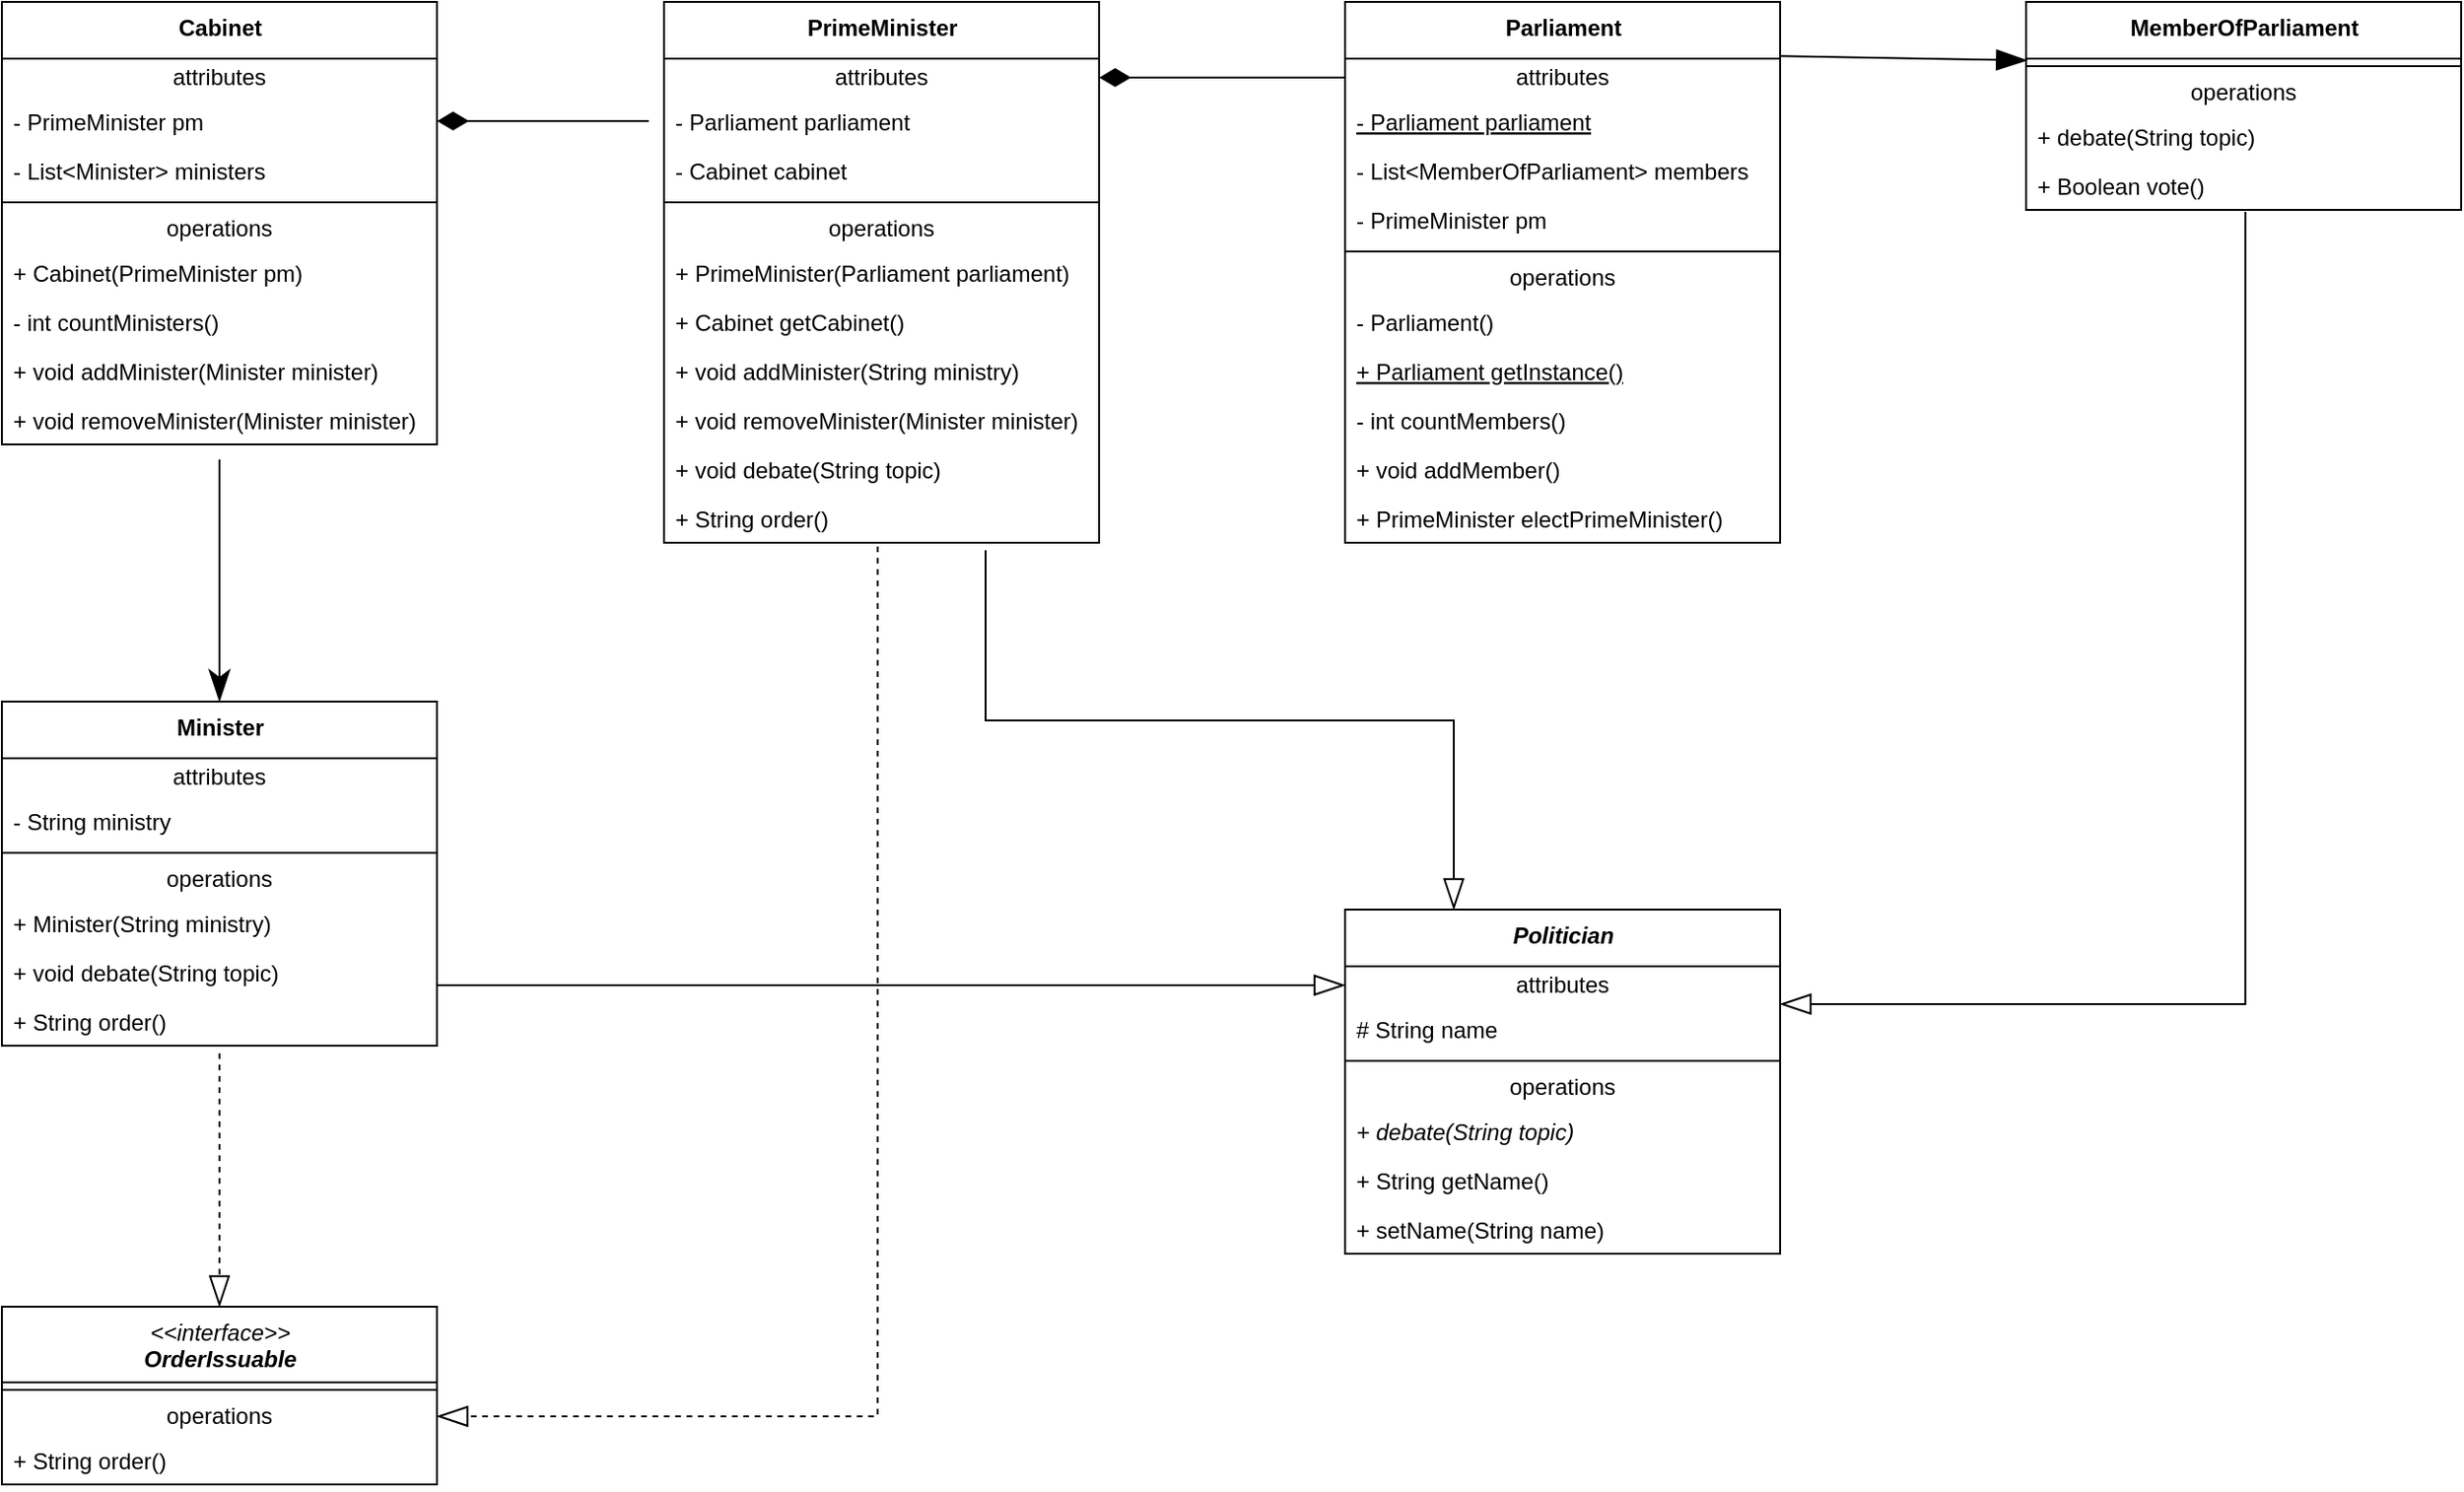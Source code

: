 <mxfile version="15.3.4" type="github">
  <diagram id="XB-mi1GEKBplv05J3zdM" name="Page-1">
    <mxGraphModel dx="2370" dy="1228" grid="1" gridSize="10" guides="1" tooltips="1" connect="1" arrows="1" fold="1" page="1" pageScale="1" pageWidth="827" pageHeight="1169" math="0" shadow="0">
      <root>
        <mxCell id="0" />
        <mxCell id="1" parent="0" />
        <mxCell id="0kBGbk5Xb9qTgGjTWIXj-183" style="edgeStyle=orthogonalEdgeStyle;rounded=0;orthogonalLoop=1;jettySize=auto;html=1;entryX=0.5;entryY=0;entryDx=0;entryDy=0;endArrow=classicThin;endFill=1;startSize=14;endSize=14;sourcePerimeterSpacing=8;targetPerimeterSpacing=8;" edge="1" parent="1" source="0kBGbk5Xb9qTgGjTWIXj-184" target="0kBGbk5Xb9qTgGjTWIXj-222">
          <mxGeometry relative="1" as="geometry" />
        </mxCell>
        <mxCell id="0kBGbk5Xb9qTgGjTWIXj-184" value="&lt;b&gt;Cabinet&lt;/b&gt;" style="swimlane;fontStyle=0;align=center;verticalAlign=top;childLayout=stackLayout;horizontal=1;startSize=30;horizontalStack=0;resizeParent=1;resizeParentMax=0;resizeLast=0;collapsible=0;marginBottom=0;html=1;" vertex="1" parent="1">
          <mxGeometry x="190" y="210" width="230" height="234" as="geometry" />
        </mxCell>
        <mxCell id="0kBGbk5Xb9qTgGjTWIXj-185" value="attributes" style="text;html=1;strokeColor=none;fillColor=none;align=center;verticalAlign=middle;spacingLeft=4;spacingRight=4;overflow=hidden;rotatable=0;points=[[0,0.5],[1,0.5]];portConstraint=eastwest;" vertex="1" parent="0kBGbk5Xb9qTgGjTWIXj-184">
          <mxGeometry y="30" width="230" height="20" as="geometry" />
        </mxCell>
        <mxCell id="0kBGbk5Xb9qTgGjTWIXj-186" value="- PrimeMinister pm" style="text;strokeColor=none;fillColor=none;align=left;verticalAlign=top;spacingLeft=4;spacingRight=4;overflow=hidden;rotatable=0;points=[[0,0.5],[1,0.5]];portConstraint=eastwest;" vertex="1" parent="0kBGbk5Xb9qTgGjTWIXj-184">
          <mxGeometry y="50" width="230" height="26" as="geometry" />
        </mxCell>
        <mxCell id="0kBGbk5Xb9qTgGjTWIXj-187" value="- List&lt;Minister&gt; ministers" style="text;strokeColor=none;fillColor=none;align=left;verticalAlign=top;spacingLeft=4;spacingRight=4;overflow=hidden;rotatable=0;points=[[0,0.5],[1,0.5]];portConstraint=eastwest;" vertex="1" parent="0kBGbk5Xb9qTgGjTWIXj-184">
          <mxGeometry y="76" width="230" height="26" as="geometry" />
        </mxCell>
        <mxCell id="0kBGbk5Xb9qTgGjTWIXj-188" value="" style="line;strokeWidth=1;fillColor=none;align=left;verticalAlign=middle;spacingTop=-1;spacingLeft=3;spacingRight=3;rotatable=0;labelPosition=right;points=[];portConstraint=eastwest;" vertex="1" parent="0kBGbk5Xb9qTgGjTWIXj-184">
          <mxGeometry y="102" width="230" height="8" as="geometry" />
        </mxCell>
        <mxCell id="0kBGbk5Xb9qTgGjTWIXj-189" value="operations" style="text;html=1;strokeColor=none;fillColor=none;align=center;verticalAlign=middle;spacingLeft=4;spacingRight=4;overflow=hidden;rotatable=0;points=[[0,0.5],[1,0.5]];portConstraint=eastwest;" vertex="1" parent="0kBGbk5Xb9qTgGjTWIXj-184">
          <mxGeometry y="110" width="230" height="20" as="geometry" />
        </mxCell>
        <mxCell id="0kBGbk5Xb9qTgGjTWIXj-190" value="+ Cabinet(PrimeMinister pm)" style="text;strokeColor=none;fillColor=none;align=left;verticalAlign=top;spacingLeft=4;spacingRight=4;overflow=hidden;rotatable=0;points=[[0,0.5],[1,0.5]];portConstraint=eastwest;" vertex="1" parent="0kBGbk5Xb9qTgGjTWIXj-184">
          <mxGeometry y="130" width="230" height="26" as="geometry" />
        </mxCell>
        <mxCell id="0kBGbk5Xb9qTgGjTWIXj-191" value="- int countMinisters()" style="text;strokeColor=none;fillColor=none;align=left;verticalAlign=top;spacingLeft=4;spacingRight=4;overflow=hidden;rotatable=0;points=[[0,0.5],[1,0.5]];portConstraint=eastwest;" vertex="1" parent="0kBGbk5Xb9qTgGjTWIXj-184">
          <mxGeometry y="156" width="230" height="26" as="geometry" />
        </mxCell>
        <mxCell id="0kBGbk5Xb9qTgGjTWIXj-192" value="+ void addMinister(Minister minister)" style="text;strokeColor=none;fillColor=none;align=left;verticalAlign=top;spacingLeft=4;spacingRight=4;overflow=hidden;rotatable=0;points=[[0,0.5],[1,0.5]];portConstraint=eastwest;" vertex="1" parent="0kBGbk5Xb9qTgGjTWIXj-184">
          <mxGeometry y="182" width="230" height="26" as="geometry" />
        </mxCell>
        <mxCell id="0kBGbk5Xb9qTgGjTWIXj-193" value="+ void removeMinister(Minister minister)" style="text;strokeColor=none;fillColor=none;align=left;verticalAlign=top;spacingLeft=4;spacingRight=4;overflow=hidden;rotatable=0;points=[[0,0.5],[1,0.5]];portConstraint=eastwest;" vertex="1" parent="0kBGbk5Xb9qTgGjTWIXj-184">
          <mxGeometry y="208" width="230" height="26" as="geometry" />
        </mxCell>
        <mxCell id="0kBGbk5Xb9qTgGjTWIXj-194" style="edgeStyle=orthogonalEdgeStyle;rounded=0;orthogonalLoop=1;jettySize=auto;html=1;exitX=0.491;exitY=1.077;exitDx=0;exitDy=0;entryX=1;entryY=0.5;entryDx=0;entryDy=0;endArrow=blockThin;startSize=14;endSize=14;sourcePerimeterSpacing=8;targetPerimeterSpacing=8;exitPerimeter=0;dashed=1;endFill=0;" edge="1" parent="1" source="0kBGbk5Xb9qTgGjTWIXj-206" target="0kBGbk5Xb9qTgGjTWIXj-246">
          <mxGeometry relative="1" as="geometry">
            <Array as="points">
              <mxPoint x="653" y="958" />
            </Array>
          </mxGeometry>
        </mxCell>
        <mxCell id="0kBGbk5Xb9qTgGjTWIXj-195" value="&lt;b&gt;PrimeMinister&lt;/b&gt;" style="swimlane;fontStyle=0;align=center;verticalAlign=top;childLayout=stackLayout;horizontal=1;startSize=30;horizontalStack=0;resizeParent=1;resizeParentMax=0;resizeLast=0;collapsible=0;marginBottom=0;html=1;" vertex="1" parent="1">
          <mxGeometry x="540" y="210" width="230" height="286" as="geometry" />
        </mxCell>
        <mxCell id="0kBGbk5Xb9qTgGjTWIXj-196" value="attributes" style="text;html=1;strokeColor=none;fillColor=none;align=center;verticalAlign=middle;spacingLeft=4;spacingRight=4;overflow=hidden;rotatable=0;points=[[0,0.5],[1,0.5]];portConstraint=eastwest;" vertex="1" parent="0kBGbk5Xb9qTgGjTWIXj-195">
          <mxGeometry y="30" width="230" height="20" as="geometry" />
        </mxCell>
        <mxCell id="0kBGbk5Xb9qTgGjTWIXj-197" value="- Parliament parliament" style="text;strokeColor=none;fillColor=none;align=left;verticalAlign=top;spacingLeft=4;spacingRight=4;overflow=hidden;rotatable=0;points=[[0,0.5],[1,0.5]];portConstraint=eastwest;" vertex="1" parent="0kBGbk5Xb9qTgGjTWIXj-195">
          <mxGeometry y="50" width="230" height="26" as="geometry" />
        </mxCell>
        <mxCell id="0kBGbk5Xb9qTgGjTWIXj-198" value="- Cabinet cabinet" style="text;strokeColor=none;fillColor=none;align=left;verticalAlign=top;spacingLeft=4;spacingRight=4;overflow=hidden;rotatable=0;points=[[0,0.5],[1,0.5]];portConstraint=eastwest;" vertex="1" parent="0kBGbk5Xb9qTgGjTWIXj-195">
          <mxGeometry y="76" width="230" height="26" as="geometry" />
        </mxCell>
        <mxCell id="0kBGbk5Xb9qTgGjTWIXj-199" value="" style="line;strokeWidth=1;fillColor=none;align=left;verticalAlign=middle;spacingTop=-1;spacingLeft=3;spacingRight=3;rotatable=0;labelPosition=right;points=[];portConstraint=eastwest;" vertex="1" parent="0kBGbk5Xb9qTgGjTWIXj-195">
          <mxGeometry y="102" width="230" height="8" as="geometry" />
        </mxCell>
        <mxCell id="0kBGbk5Xb9qTgGjTWIXj-200" value="operations" style="text;html=1;strokeColor=none;fillColor=none;align=center;verticalAlign=middle;spacingLeft=4;spacingRight=4;overflow=hidden;rotatable=0;points=[[0,0.5],[1,0.5]];portConstraint=eastwest;" vertex="1" parent="0kBGbk5Xb9qTgGjTWIXj-195">
          <mxGeometry y="110" width="230" height="20" as="geometry" />
        </mxCell>
        <mxCell id="0kBGbk5Xb9qTgGjTWIXj-201" value="+ PrimeMinister(Parliament parliament)" style="text;strokeColor=none;fillColor=none;align=left;verticalAlign=top;spacingLeft=4;spacingRight=4;overflow=hidden;rotatable=0;points=[[0,0.5],[1,0.5]];portConstraint=eastwest;" vertex="1" parent="0kBGbk5Xb9qTgGjTWIXj-195">
          <mxGeometry y="130" width="230" height="26" as="geometry" />
        </mxCell>
        <mxCell id="0kBGbk5Xb9qTgGjTWIXj-202" value="+ Cabinet getCabinet() " style="text;strokeColor=none;fillColor=none;align=left;verticalAlign=top;spacingLeft=4;spacingRight=4;overflow=hidden;rotatable=0;points=[[0,0.5],[1,0.5]];portConstraint=eastwest;" vertex="1" parent="0kBGbk5Xb9qTgGjTWIXj-195">
          <mxGeometry y="156" width="230" height="26" as="geometry" />
        </mxCell>
        <mxCell id="0kBGbk5Xb9qTgGjTWIXj-203" value="+ void addMinister(String ministry)" style="text;strokeColor=none;fillColor=none;align=left;verticalAlign=top;spacingLeft=4;spacingRight=4;overflow=hidden;rotatable=0;points=[[0,0.5],[1,0.5]];portConstraint=eastwest;" vertex="1" parent="0kBGbk5Xb9qTgGjTWIXj-195">
          <mxGeometry y="182" width="230" height="26" as="geometry" />
        </mxCell>
        <mxCell id="0kBGbk5Xb9qTgGjTWIXj-204" value="+ void removeMinister(Minister minister)" style="text;strokeColor=none;fillColor=none;align=left;verticalAlign=top;spacingLeft=4;spacingRight=4;overflow=hidden;rotatable=0;points=[[0,0.5],[1,0.5]];portConstraint=eastwest;" vertex="1" parent="0kBGbk5Xb9qTgGjTWIXj-195">
          <mxGeometry y="208" width="230" height="26" as="geometry" />
        </mxCell>
        <mxCell id="0kBGbk5Xb9qTgGjTWIXj-205" value="+ void debate(String topic)" style="text;strokeColor=none;fillColor=none;align=left;verticalAlign=top;spacingLeft=4;spacingRight=4;overflow=hidden;rotatable=0;points=[[0,0.5],[1,0.5]];portConstraint=eastwest;" vertex="1" parent="0kBGbk5Xb9qTgGjTWIXj-195">
          <mxGeometry y="234" width="230" height="26" as="geometry" />
        </mxCell>
        <mxCell id="0kBGbk5Xb9qTgGjTWIXj-206" value="+ String order()" style="text;strokeColor=none;fillColor=none;align=left;verticalAlign=top;spacingLeft=4;spacingRight=4;overflow=hidden;rotatable=0;points=[[0,0.5],[1,0.5]];portConstraint=eastwest;" vertex="1" parent="0kBGbk5Xb9qTgGjTWIXj-195">
          <mxGeometry y="260" width="230" height="26" as="geometry" />
        </mxCell>
        <mxCell id="0kBGbk5Xb9qTgGjTWIXj-207" style="edgeStyle=none;rounded=0;orthogonalLoop=1;jettySize=auto;html=1;exitX=0.996;exitY=-0.071;exitDx=0;exitDy=0;entryX=0.003;entryY=0.118;entryDx=0;entryDy=0;endArrow=blockThin;endFill=1;startSize=14;endSize=14;sourcePerimeterSpacing=8;targetPerimeterSpacing=8;entryPerimeter=0;exitPerimeter=0;startArrow=none;startFill=0;" edge="1" parent="1" source="0kBGbk5Xb9qTgGjTWIXj-209" target="0kBGbk5Xb9qTgGjTWIXj-232">
          <mxGeometry relative="1" as="geometry" />
        </mxCell>
        <mxCell id="0kBGbk5Xb9qTgGjTWIXj-208" value="&lt;b&gt;Parliament&lt;/b&gt;" style="swimlane;fontStyle=0;align=center;verticalAlign=top;childLayout=stackLayout;horizontal=1;startSize=30;horizontalStack=0;resizeParent=1;resizeParentMax=0;resizeLast=0;collapsible=0;marginBottom=0;html=1;" vertex="1" parent="1">
          <mxGeometry x="900" y="210" width="230" height="286" as="geometry" />
        </mxCell>
        <mxCell id="0kBGbk5Xb9qTgGjTWIXj-209" value="attributes" style="text;html=1;strokeColor=none;fillColor=none;align=center;verticalAlign=middle;spacingLeft=4;spacingRight=4;overflow=hidden;rotatable=0;points=[[0,0.5],[1,0.5]];portConstraint=eastwest;" vertex="1" parent="0kBGbk5Xb9qTgGjTWIXj-208">
          <mxGeometry y="30" width="230" height="20" as="geometry" />
        </mxCell>
        <mxCell id="0kBGbk5Xb9qTgGjTWIXj-210" value="- Parliament parliament" style="text;strokeColor=none;fillColor=none;align=left;verticalAlign=top;spacingLeft=4;spacingRight=4;overflow=hidden;rotatable=0;points=[[0,0.5],[1,0.5]];portConstraint=eastwest;fontStyle=4" vertex="1" parent="0kBGbk5Xb9qTgGjTWIXj-208">
          <mxGeometry y="50" width="230" height="26" as="geometry" />
        </mxCell>
        <mxCell id="0kBGbk5Xb9qTgGjTWIXj-211" value="- List&lt;MemberOfParliament&gt; members" style="text;strokeColor=none;fillColor=none;align=left;verticalAlign=top;spacingLeft=4;spacingRight=4;overflow=hidden;rotatable=0;points=[[0,0.5],[1,0.5]];portConstraint=eastwest;" vertex="1" parent="0kBGbk5Xb9qTgGjTWIXj-208">
          <mxGeometry y="76" width="230" height="26" as="geometry" />
        </mxCell>
        <mxCell id="0kBGbk5Xb9qTgGjTWIXj-212" value="- PrimeMinister pm" style="text;strokeColor=none;fillColor=none;align=left;verticalAlign=top;spacingLeft=4;spacingRight=4;overflow=hidden;rotatable=0;points=[[0,0.5],[1,0.5]];portConstraint=eastwest;" vertex="1" parent="0kBGbk5Xb9qTgGjTWIXj-208">
          <mxGeometry y="102" width="230" height="26" as="geometry" />
        </mxCell>
        <mxCell id="0kBGbk5Xb9qTgGjTWIXj-213" value="" style="line;strokeWidth=1;fillColor=none;align=left;verticalAlign=middle;spacingTop=-1;spacingLeft=3;spacingRight=3;rotatable=0;labelPosition=right;points=[];portConstraint=eastwest;" vertex="1" parent="0kBGbk5Xb9qTgGjTWIXj-208">
          <mxGeometry y="128" width="230" height="8" as="geometry" />
        </mxCell>
        <mxCell id="0kBGbk5Xb9qTgGjTWIXj-214" value="operations" style="text;html=1;strokeColor=none;fillColor=none;align=center;verticalAlign=middle;spacingLeft=4;spacingRight=4;overflow=hidden;rotatable=0;points=[[0,0.5],[1,0.5]];portConstraint=eastwest;" vertex="1" parent="0kBGbk5Xb9qTgGjTWIXj-208">
          <mxGeometry y="136" width="230" height="20" as="geometry" />
        </mxCell>
        <mxCell id="0kBGbk5Xb9qTgGjTWIXj-215" value="- Parliament()" style="text;strokeColor=none;fillColor=none;align=left;verticalAlign=top;spacingLeft=4;spacingRight=4;overflow=hidden;rotatable=0;points=[[0,0.5],[1,0.5]];portConstraint=eastwest;" vertex="1" parent="0kBGbk5Xb9qTgGjTWIXj-208">
          <mxGeometry y="156" width="230" height="26" as="geometry" />
        </mxCell>
        <mxCell id="0kBGbk5Xb9qTgGjTWIXj-216" value="+ Parliament getInstance()" style="text;strokeColor=none;fillColor=none;align=left;verticalAlign=top;spacingLeft=4;spacingRight=4;overflow=hidden;rotatable=0;points=[[0,0.5],[1,0.5]];portConstraint=eastwest;fontStyle=4" vertex="1" parent="0kBGbk5Xb9qTgGjTWIXj-208">
          <mxGeometry y="182" width="230" height="26" as="geometry" />
        </mxCell>
        <mxCell id="0kBGbk5Xb9qTgGjTWIXj-217" value="- int countMembers()" style="text;strokeColor=none;fillColor=none;align=left;verticalAlign=top;spacingLeft=4;spacingRight=4;overflow=hidden;rotatable=0;points=[[0,0.5],[1,0.5]];portConstraint=eastwest;" vertex="1" parent="0kBGbk5Xb9qTgGjTWIXj-208">
          <mxGeometry y="208" width="230" height="26" as="geometry" />
        </mxCell>
        <mxCell id="0kBGbk5Xb9qTgGjTWIXj-218" value="+ void addMember()" style="text;strokeColor=none;fillColor=none;align=left;verticalAlign=top;spacingLeft=4;spacingRight=4;overflow=hidden;rotatable=0;points=[[0,0.5],[1,0.5]];portConstraint=eastwest;" vertex="1" parent="0kBGbk5Xb9qTgGjTWIXj-208">
          <mxGeometry y="234" width="230" height="26" as="geometry" />
        </mxCell>
        <mxCell id="0kBGbk5Xb9qTgGjTWIXj-219" value="+ PrimeMinister electPrimeMinister()" style="text;strokeColor=none;fillColor=none;align=left;verticalAlign=top;spacingLeft=4;spacingRight=4;overflow=hidden;rotatable=0;points=[[0,0.5],[1,0.5]];portConstraint=eastwest;" vertex="1" parent="0kBGbk5Xb9qTgGjTWIXj-208">
          <mxGeometry y="260" width="230" height="26" as="geometry" />
        </mxCell>
        <mxCell id="0kBGbk5Xb9qTgGjTWIXj-220" style="edgeStyle=orthogonalEdgeStyle;rounded=0;orthogonalLoop=1;jettySize=auto;html=1;entryX=0.5;entryY=0;entryDx=0;entryDy=0;dashed=1;endArrow=blockThin;endFill=0;startSize=14;endSize=14;sourcePerimeterSpacing=8;targetPerimeterSpacing=8;" edge="1" parent="1" target="0kBGbk5Xb9qTgGjTWIXj-244">
          <mxGeometry relative="1" as="geometry">
            <mxPoint x="305" y="766.0" as="sourcePoint" />
            <Array as="points">
              <mxPoint x="305" y="800" />
              <mxPoint x="305" y="800" />
            </Array>
          </mxGeometry>
        </mxCell>
        <mxCell id="0kBGbk5Xb9qTgGjTWIXj-221" style="edgeStyle=orthogonalEdgeStyle;rounded=0;orthogonalLoop=1;jettySize=auto;html=1;entryX=0;entryY=0.5;entryDx=0;entryDy=0;endArrow=blockThin;endFill=0;startSize=14;endSize=14;sourcePerimeterSpacing=8;targetPerimeterSpacing=8;exitX=1;exitY=0.808;exitDx=0;exitDy=0;exitPerimeter=0;" edge="1" parent="1" source="0kBGbk5Xb9qTgGjTWIXj-228" target="0kBGbk5Xb9qTgGjTWIXj-237">
          <mxGeometry relative="1" as="geometry">
            <Array as="points">
              <mxPoint x="420" y="730" />
            </Array>
          </mxGeometry>
        </mxCell>
        <mxCell id="0kBGbk5Xb9qTgGjTWIXj-222" value="&lt;b&gt;Minister&lt;/b&gt;" style="swimlane;fontStyle=0;align=center;verticalAlign=top;childLayout=stackLayout;horizontal=1;startSize=30;horizontalStack=0;resizeParent=1;resizeParentMax=0;resizeLast=0;collapsible=0;marginBottom=0;html=1;" vertex="1" parent="1">
          <mxGeometry x="190" y="580" width="230" height="182" as="geometry" />
        </mxCell>
        <mxCell id="0kBGbk5Xb9qTgGjTWIXj-223" value="attributes" style="text;html=1;strokeColor=none;fillColor=none;align=center;verticalAlign=middle;spacingLeft=4;spacingRight=4;overflow=hidden;rotatable=0;points=[[0,0.5],[1,0.5]];portConstraint=eastwest;" vertex="1" parent="0kBGbk5Xb9qTgGjTWIXj-222">
          <mxGeometry y="30" width="230" height="20" as="geometry" />
        </mxCell>
        <mxCell id="0kBGbk5Xb9qTgGjTWIXj-224" value="- String ministry" style="text;strokeColor=none;fillColor=none;align=left;verticalAlign=top;spacingLeft=4;spacingRight=4;overflow=hidden;rotatable=0;points=[[0,0.5],[1,0.5]];portConstraint=eastwest;" vertex="1" parent="0kBGbk5Xb9qTgGjTWIXj-222">
          <mxGeometry y="50" width="230" height="26" as="geometry" />
        </mxCell>
        <mxCell id="0kBGbk5Xb9qTgGjTWIXj-225" value="" style="line;strokeWidth=1;fillColor=none;align=left;verticalAlign=middle;spacingTop=-1;spacingLeft=3;spacingRight=3;rotatable=0;labelPosition=right;points=[];portConstraint=eastwest;" vertex="1" parent="0kBGbk5Xb9qTgGjTWIXj-222">
          <mxGeometry y="76" width="230" height="8" as="geometry" />
        </mxCell>
        <mxCell id="0kBGbk5Xb9qTgGjTWIXj-226" value="operations" style="text;html=1;strokeColor=none;fillColor=none;align=center;verticalAlign=middle;spacingLeft=4;spacingRight=4;overflow=hidden;rotatable=0;points=[[0,0.5],[1,0.5]];portConstraint=eastwest;" vertex="1" parent="0kBGbk5Xb9qTgGjTWIXj-222">
          <mxGeometry y="84" width="230" height="20" as="geometry" />
        </mxCell>
        <mxCell id="0kBGbk5Xb9qTgGjTWIXj-227" value="+ Minister(String ministry)" style="text;strokeColor=none;fillColor=none;align=left;verticalAlign=top;spacingLeft=4;spacingRight=4;overflow=hidden;rotatable=0;points=[[0,0.5],[1,0.5]];portConstraint=eastwest;" vertex="1" parent="0kBGbk5Xb9qTgGjTWIXj-222">
          <mxGeometry y="104" width="230" height="26" as="geometry" />
        </mxCell>
        <mxCell id="0kBGbk5Xb9qTgGjTWIXj-228" value="+ void debate(String topic)" style="text;strokeColor=none;fillColor=none;align=left;verticalAlign=top;spacingLeft=4;spacingRight=4;overflow=hidden;rotatable=0;points=[[0,0.5],[1,0.5]];portConstraint=eastwest;" vertex="1" parent="0kBGbk5Xb9qTgGjTWIXj-222">
          <mxGeometry y="130" width="230" height="26" as="geometry" />
        </mxCell>
        <mxCell id="0kBGbk5Xb9qTgGjTWIXj-229" value="+ String order()" style="text;strokeColor=none;fillColor=none;align=left;verticalAlign=top;spacingLeft=4;spacingRight=4;overflow=hidden;rotatable=0;points=[[0,0.5],[1,0.5]];portConstraint=eastwest;" vertex="1" parent="0kBGbk5Xb9qTgGjTWIXj-222">
          <mxGeometry y="156" width="230" height="26" as="geometry" />
        </mxCell>
        <mxCell id="0kBGbk5Xb9qTgGjTWIXj-230" style="edgeStyle=orthogonalEdgeStyle;rounded=0;orthogonalLoop=1;jettySize=auto;html=1;endArrow=blockThin;endFill=0;startSize=14;endSize=14;sourcePerimeterSpacing=8;targetPerimeterSpacing=8;exitX=0.504;exitY=1.038;exitDx=0;exitDy=0;exitPerimeter=0;" edge="1" parent="1" source="0kBGbk5Xb9qTgGjTWIXj-235">
          <mxGeometry relative="1" as="geometry">
            <mxPoint x="1130" y="740.0" as="targetPoint" />
            <Array as="points">
              <mxPoint x="1376" y="740" />
            </Array>
          </mxGeometry>
        </mxCell>
        <mxCell id="0kBGbk5Xb9qTgGjTWIXj-231" value="&lt;b&gt;MemberOfParliament&lt;/b&gt;" style="swimlane;fontStyle=0;align=center;verticalAlign=top;childLayout=stackLayout;horizontal=1;startSize=30;horizontalStack=0;resizeParent=1;resizeParentMax=0;resizeLast=0;collapsible=0;marginBottom=0;html=1;" vertex="1" parent="1">
          <mxGeometry x="1260" y="210" width="230" height="110" as="geometry" />
        </mxCell>
        <mxCell id="0kBGbk5Xb9qTgGjTWIXj-232" value="" style="line;strokeWidth=1;fillColor=none;align=left;verticalAlign=middle;spacingTop=-1;spacingLeft=3;spacingRight=3;rotatable=0;labelPosition=right;points=[];portConstraint=eastwest;" vertex="1" parent="0kBGbk5Xb9qTgGjTWIXj-231">
          <mxGeometry y="30" width="230" height="8" as="geometry" />
        </mxCell>
        <mxCell id="0kBGbk5Xb9qTgGjTWIXj-233" value="operations" style="text;html=1;strokeColor=none;fillColor=none;align=center;verticalAlign=middle;spacingLeft=4;spacingRight=4;overflow=hidden;rotatable=0;points=[[0,0.5],[1,0.5]];portConstraint=eastwest;" vertex="1" parent="0kBGbk5Xb9qTgGjTWIXj-231">
          <mxGeometry y="38" width="230" height="20" as="geometry" />
        </mxCell>
        <mxCell id="0kBGbk5Xb9qTgGjTWIXj-234" value="+ debate(String topic)" style="text;strokeColor=none;fillColor=none;align=left;verticalAlign=top;spacingLeft=4;spacingRight=4;overflow=hidden;rotatable=0;points=[[0,0.5],[1,0.5]];portConstraint=eastwest;" vertex="1" parent="0kBGbk5Xb9qTgGjTWIXj-231">
          <mxGeometry y="58" width="230" height="26" as="geometry" />
        </mxCell>
        <mxCell id="0kBGbk5Xb9qTgGjTWIXj-235" value="+ Boolean vote() " style="text;strokeColor=none;fillColor=none;align=left;verticalAlign=top;spacingLeft=4;spacingRight=4;overflow=hidden;rotatable=0;points=[[0,0.5],[1,0.5]];portConstraint=eastwest;" vertex="1" parent="0kBGbk5Xb9qTgGjTWIXj-231">
          <mxGeometry y="84" width="230" height="26" as="geometry" />
        </mxCell>
        <mxCell id="0kBGbk5Xb9qTgGjTWIXj-236" value="&lt;b&gt;&lt;i&gt;Politician&lt;/i&gt;&lt;/b&gt;" style="swimlane;fontStyle=0;align=center;verticalAlign=top;childLayout=stackLayout;horizontal=1;startSize=30;horizontalStack=0;resizeParent=1;resizeParentMax=0;resizeLast=0;collapsible=0;marginBottom=0;html=1;" vertex="1" parent="1">
          <mxGeometry x="900" y="690" width="230" height="182" as="geometry" />
        </mxCell>
        <mxCell id="0kBGbk5Xb9qTgGjTWIXj-237" value="attributes" style="text;html=1;strokeColor=none;fillColor=none;align=center;verticalAlign=middle;spacingLeft=4;spacingRight=4;overflow=hidden;rotatable=0;points=[[0,0.5],[1,0.5]];portConstraint=eastwest;" vertex="1" parent="0kBGbk5Xb9qTgGjTWIXj-236">
          <mxGeometry y="30" width="230" height="20" as="geometry" />
        </mxCell>
        <mxCell id="0kBGbk5Xb9qTgGjTWIXj-238" value="# String name" style="text;strokeColor=none;fillColor=none;align=left;verticalAlign=top;spacingLeft=4;spacingRight=4;overflow=hidden;rotatable=0;points=[[0,0.5],[1,0.5]];portConstraint=eastwest;fontStyle=0" vertex="1" parent="0kBGbk5Xb9qTgGjTWIXj-236">
          <mxGeometry y="50" width="230" height="26" as="geometry" />
        </mxCell>
        <mxCell id="0kBGbk5Xb9qTgGjTWIXj-239" value="" style="line;strokeWidth=1;fillColor=none;align=left;verticalAlign=middle;spacingTop=-1;spacingLeft=3;spacingRight=3;rotatable=0;labelPosition=right;points=[];portConstraint=eastwest;" vertex="1" parent="0kBGbk5Xb9qTgGjTWIXj-236">
          <mxGeometry y="76" width="230" height="8" as="geometry" />
        </mxCell>
        <mxCell id="0kBGbk5Xb9qTgGjTWIXj-240" value="operations" style="text;html=1;strokeColor=none;fillColor=none;align=center;verticalAlign=middle;spacingLeft=4;spacingRight=4;overflow=hidden;rotatable=0;points=[[0,0.5],[1,0.5]];portConstraint=eastwest;" vertex="1" parent="0kBGbk5Xb9qTgGjTWIXj-236">
          <mxGeometry y="84" width="230" height="20" as="geometry" />
        </mxCell>
        <mxCell id="0kBGbk5Xb9qTgGjTWIXj-241" value="+ debate(String topic)" style="text;strokeColor=none;fillColor=none;align=left;verticalAlign=top;spacingLeft=4;spacingRight=4;overflow=hidden;rotatable=0;points=[[0,0.5],[1,0.5]];portConstraint=eastwest;fontStyle=2" vertex="1" parent="0kBGbk5Xb9qTgGjTWIXj-236">
          <mxGeometry y="104" width="230" height="26" as="geometry" />
        </mxCell>
        <mxCell id="0kBGbk5Xb9qTgGjTWIXj-242" value="+ String getName()" style="text;strokeColor=none;fillColor=none;align=left;verticalAlign=top;spacingLeft=4;spacingRight=4;overflow=hidden;rotatable=0;points=[[0,0.5],[1,0.5]];portConstraint=eastwest;fontStyle=0" vertex="1" parent="0kBGbk5Xb9qTgGjTWIXj-236">
          <mxGeometry y="130" width="230" height="26" as="geometry" />
        </mxCell>
        <mxCell id="0kBGbk5Xb9qTgGjTWIXj-243" value="+ setName(String name)" style="text;strokeColor=none;fillColor=none;align=left;verticalAlign=top;spacingLeft=4;spacingRight=4;overflow=hidden;rotatable=0;points=[[0,0.5],[1,0.5]];portConstraint=eastwest;" vertex="1" parent="0kBGbk5Xb9qTgGjTWIXj-236">
          <mxGeometry y="156" width="230" height="26" as="geometry" />
        </mxCell>
        <mxCell id="0kBGbk5Xb9qTgGjTWIXj-244" value="&lt;i&gt;&amp;lt;&amp;lt;interface&amp;gt;&amp;gt;&lt;br&gt;&lt;b&gt;OrderIssuable&lt;/b&gt;&lt;/i&gt;" style="swimlane;fontStyle=0;align=center;verticalAlign=top;childLayout=stackLayout;horizontal=1;startSize=40;horizontalStack=0;resizeParent=1;resizeParentMax=0;resizeLast=0;collapsible=0;marginBottom=0;html=1;" vertex="1" parent="1">
          <mxGeometry x="190" y="900" width="230" height="94" as="geometry" />
        </mxCell>
        <mxCell id="0kBGbk5Xb9qTgGjTWIXj-245" value="" style="line;strokeWidth=1;fillColor=none;align=left;verticalAlign=middle;spacingTop=-1;spacingLeft=3;spacingRight=3;rotatable=0;labelPosition=right;points=[];portConstraint=eastwest;" vertex="1" parent="0kBGbk5Xb9qTgGjTWIXj-244">
          <mxGeometry y="40" width="230" height="8" as="geometry" />
        </mxCell>
        <mxCell id="0kBGbk5Xb9qTgGjTWIXj-246" value="operations" style="text;html=1;strokeColor=none;fillColor=none;align=center;verticalAlign=middle;spacingLeft=4;spacingRight=4;overflow=hidden;rotatable=0;points=[[0,0.5],[1,0.5]];portConstraint=eastwest;" vertex="1" parent="0kBGbk5Xb9qTgGjTWIXj-244">
          <mxGeometry y="48" width="230" height="20" as="geometry" />
        </mxCell>
        <mxCell id="0kBGbk5Xb9qTgGjTWIXj-247" value="+ String order()" style="text;strokeColor=none;fillColor=none;align=left;verticalAlign=top;spacingLeft=4;spacingRight=4;overflow=hidden;rotatable=0;points=[[0,0.5],[1,0.5]];portConstraint=eastwest;" vertex="1" parent="0kBGbk5Xb9qTgGjTWIXj-244">
          <mxGeometry y="68" width="230" height="26" as="geometry" />
        </mxCell>
        <mxCell id="0kBGbk5Xb9qTgGjTWIXj-248" style="edgeStyle=orthogonalEdgeStyle;rounded=0;orthogonalLoop=1;jettySize=auto;html=1;entryX=0.25;entryY=0;entryDx=0;entryDy=0;endArrow=blockThin;endFill=0;startSize=14;endSize=14;sourcePerimeterSpacing=8;targetPerimeterSpacing=8;" edge="1" parent="1" target="0kBGbk5Xb9qTgGjTWIXj-236">
          <mxGeometry relative="1" as="geometry">
            <Array as="points">
              <mxPoint x="710" y="590" />
              <mxPoint x="958" y="590" />
            </Array>
            <mxPoint x="710" y="500" as="sourcePoint" />
          </mxGeometry>
        </mxCell>
        <mxCell id="0kBGbk5Xb9qTgGjTWIXj-249" style="edgeStyle=none;rounded=0;orthogonalLoop=1;jettySize=auto;html=1;startArrow=diamondThin;startFill=1;endArrow=none;endFill=0;startSize=14;endSize=14;sourcePerimeterSpacing=8;targetPerimeterSpacing=8;" edge="1" parent="1" target="0kBGbk5Xb9qTgGjTWIXj-197">
          <mxGeometry relative="1" as="geometry">
            <mxPoint x="420" y="273" as="sourcePoint" />
          </mxGeometry>
        </mxCell>
        <mxCell id="0kBGbk5Xb9qTgGjTWIXj-250" style="edgeStyle=none;rounded=0;orthogonalLoop=1;jettySize=auto;html=1;exitX=1;exitY=0.5;exitDx=0;exitDy=0;entryX=0;entryY=0.5;entryDx=0;entryDy=0;startArrow=diamondThin;startFill=1;endArrow=none;endFill=0;startSize=14;endSize=14;sourcePerimeterSpacing=8;targetPerimeterSpacing=8;" edge="1" parent="1" source="0kBGbk5Xb9qTgGjTWIXj-196" target="0kBGbk5Xb9qTgGjTWIXj-209">
          <mxGeometry relative="1" as="geometry" />
        </mxCell>
      </root>
    </mxGraphModel>
  </diagram>
</mxfile>
